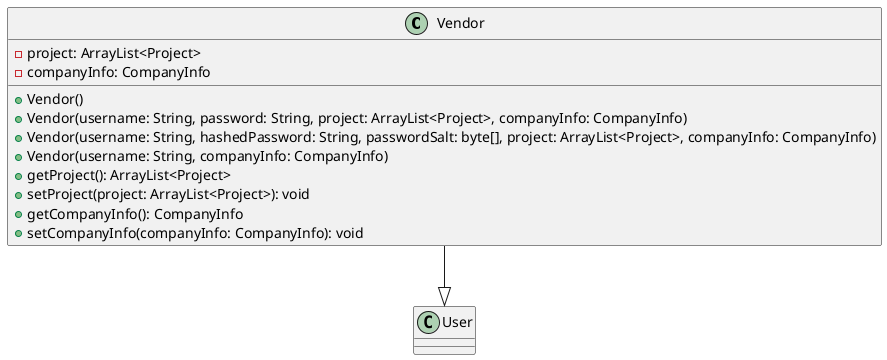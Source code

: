 @startuml
class Vendor {
    - project: ArrayList<Project>
    - companyInfo: CompanyInfo
    + Vendor()
    + Vendor(username: String, password: String, project: ArrayList<Project>, companyInfo: CompanyInfo)
    + Vendor(username: String, hashedPassword: String, passwordSalt: byte[], project: ArrayList<Project>, companyInfo: CompanyInfo)
    + Vendor(username: String, companyInfo: CompanyInfo)
    + getProject(): ArrayList<Project>
    + setProject(project: ArrayList<Project>): void
    + getCompanyInfo(): CompanyInfo
    + setCompanyInfo(companyInfo: CompanyInfo): void
}
Vendor --|> User
@enduml
